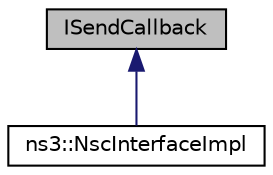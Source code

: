 digraph "ISendCallback"
{
 // LATEX_PDF_SIZE
  edge [fontname="Helvetica",fontsize="10",labelfontname="Helvetica",labelfontsize="10"];
  node [fontname="Helvetica",fontsize="10",shape=record];
  Node1 [label="ISendCallback",height=0.2,width=0.4,color="black", fillcolor="grey75", style="filled", fontcolor="black",tooltip="Struct interface to NSC send capabilities."];
  Node1 -> Node2 [dir="back",color="midnightblue",fontsize="10",style="solid",fontname="Helvetica"];
  Node2 [label="ns3::NscInterfaceImpl",height=0.2,width=0.4,color="black", fillcolor="white", style="filled",URL="$classns3_1_1_nsc_interface_impl.html",tooltip="Nsc interface implementation class."];
}
